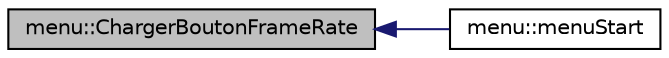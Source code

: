 digraph "menu::ChargerBoutonFrameRate"
{
  edge [fontname="Helvetica",fontsize="10",labelfontname="Helvetica",labelfontsize="10"];
  node [fontname="Helvetica",fontsize="10",shape=record];
  rankdir="LR";
  Node9 [label="menu::ChargerBoutonFrameRate",height=0.2,width=0.4,color="black", fillcolor="grey75", style="filled", fontcolor="black"];
  Node9 -> Node10 [dir="back",color="midnightblue",fontsize="10",style="solid"];
  Node10 [label="menu::menuStart",height=0.2,width=0.4,color="black", fillcolor="white", style="filled",URL="$classmenu.html#a0f6aa4e91d4c67fdb426e9d44d9ed177",tooltip="lance le menu "];
}
